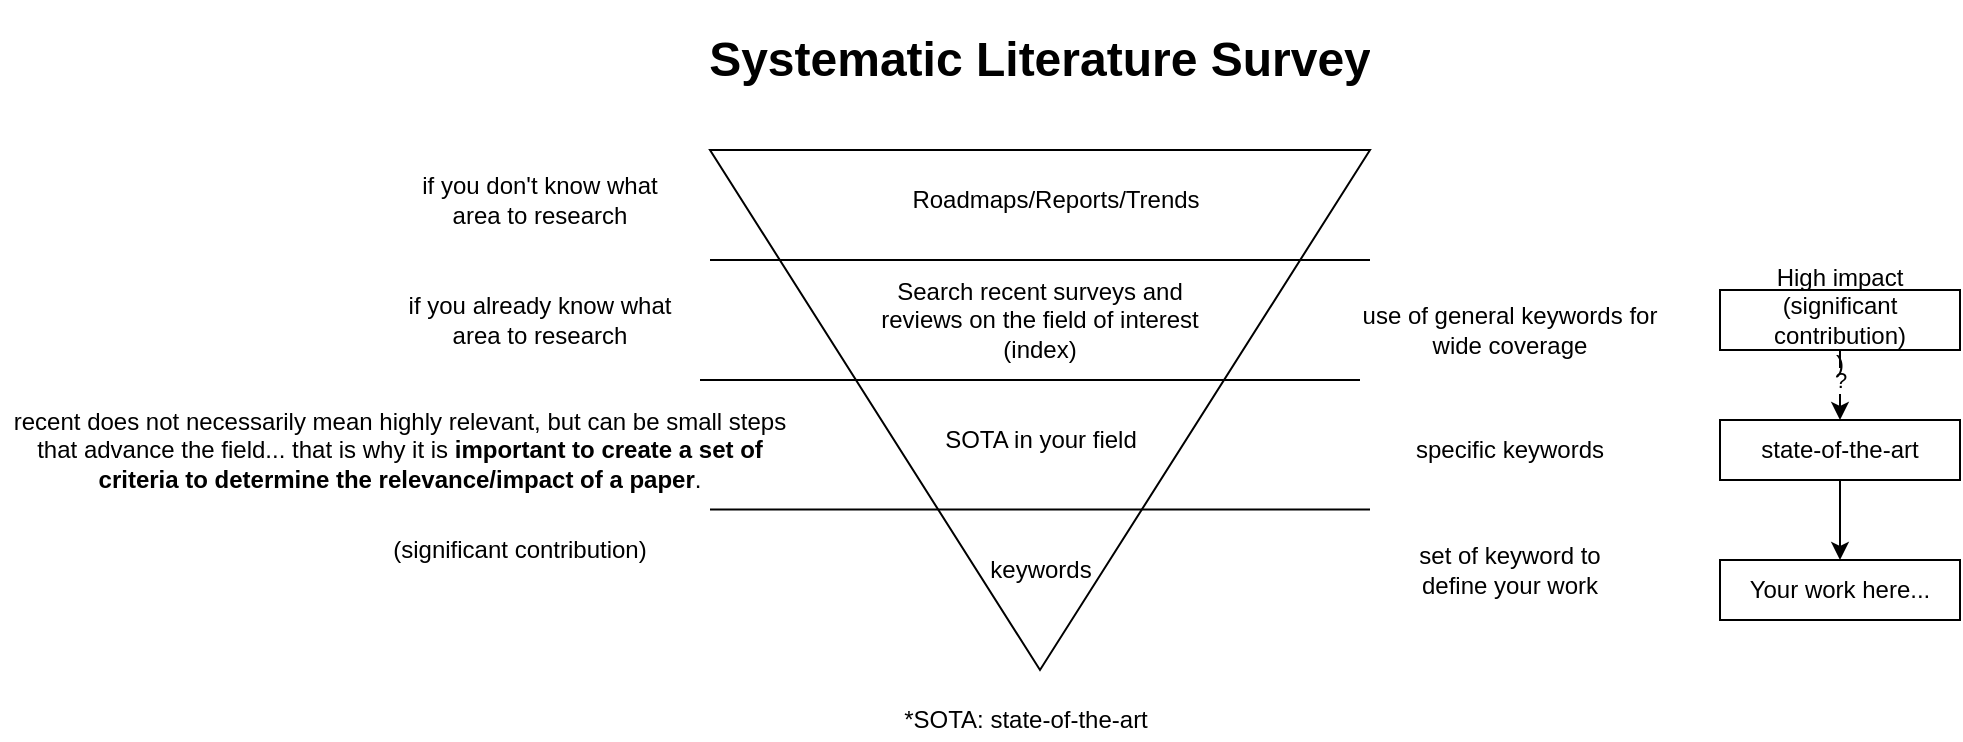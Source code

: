 <mxfile version="22.0.2" type="device" pages="3">
  <diagram name="survey" id="xp9A8CrxyL0JvtWBEd6w">
    <mxGraphModel dx="2385" dy="1422" grid="1" gridSize="10" guides="1" tooltips="1" connect="1" arrows="1" fold="1" page="1" pageScale="1" pageWidth="1500" pageHeight="1500" math="0" shadow="0">
      <root>
        <mxCell id="0" />
        <mxCell id="1" parent="0" />
        <mxCell id="G-DGeu1f-EQQg0QD-__t-1" value="&lt;h1&gt;Systematic Literature Survey&lt;/h1&gt;" style="text;html=1;strokeColor=none;fillColor=none;spacing=5;spacingTop=-20;whiteSpace=wrap;overflow=hidden;rounded=0;align=center;" vertex="1" parent="1">
          <mxGeometry x="500" y="40" width="400" height="40" as="geometry" />
        </mxCell>
        <mxCell id="G-DGeu1f-EQQg0QD-__t-2" value="" style="triangle;whiteSpace=wrap;html=1;rotation=90;" vertex="1" parent="1">
          <mxGeometry x="570" y="70" width="260" height="330" as="geometry" />
        </mxCell>
        <mxCell id="G-DGeu1f-EQQg0QD-__t-3" value="Search recent surveys and reviews on the field of interest (index)" style="text;html=1;strokeColor=none;fillColor=none;align=center;verticalAlign=middle;whiteSpace=wrap;rounded=0;" vertex="1" parent="1">
          <mxGeometry x="615" y="170" width="170" height="40" as="geometry" />
        </mxCell>
        <mxCell id="G-DGeu1f-EQQg0QD-__t-4" value="" style="endArrow=none;html=1;rounded=0;" edge="1" parent="1">
          <mxGeometry width="50" height="50" relative="1" as="geometry">
            <mxPoint x="530" y="220" as="sourcePoint" />
            <mxPoint x="860" y="220" as="targetPoint" />
          </mxGeometry>
        </mxCell>
        <mxCell id="G-DGeu1f-EQQg0QD-__t-5" value="SOTA in your field" style="text;html=1;strokeColor=none;fillColor=none;align=center;verticalAlign=middle;whiteSpace=wrap;rounded=0;" vertex="1" parent="1">
          <mxGeometry x="622.5" y="235" width="155" height="30" as="geometry" />
        </mxCell>
        <mxCell id="G-DGeu1f-EQQg0QD-__t-6" value="" style="endArrow=none;html=1;rounded=0;" edge="1" parent="1">
          <mxGeometry width="50" height="50" relative="1" as="geometry">
            <mxPoint x="535" y="284.8" as="sourcePoint" />
            <mxPoint x="865" y="284.8" as="targetPoint" />
          </mxGeometry>
        </mxCell>
        <mxCell id="G-DGeu1f-EQQg0QD-__t-7" value="keywords" style="text;html=1;strokeColor=none;fillColor=none;align=center;verticalAlign=middle;whiteSpace=wrap;rounded=0;" vertex="1" parent="1">
          <mxGeometry x="622.5" y="300" width="155" height="30" as="geometry" />
        </mxCell>
        <mxCell id="G-DGeu1f-EQQg0QD-__t-8" value="Roadmaps/Reports/Trends" style="text;html=1;strokeColor=none;fillColor=none;align=center;verticalAlign=middle;whiteSpace=wrap;rounded=0;" vertex="1" parent="1">
          <mxGeometry x="622.5" y="110" width="170" height="40" as="geometry" />
        </mxCell>
        <mxCell id="G-DGeu1f-EQQg0QD-__t-9" value="" style="endArrow=none;html=1;rounded=0;" edge="1" parent="1">
          <mxGeometry width="50" height="50" relative="1" as="geometry">
            <mxPoint x="535" y="160" as="sourcePoint" />
            <mxPoint x="865" y="160" as="targetPoint" />
          </mxGeometry>
        </mxCell>
        <mxCell id="G-DGeu1f-EQQg0QD-__t-10" value="if you don&#39;t know what area to research" style="text;html=1;strokeColor=none;fillColor=none;align=center;verticalAlign=middle;whiteSpace=wrap;rounded=0;" vertex="1" parent="1">
          <mxGeometry x="380" y="115" width="140" height="30" as="geometry" />
        </mxCell>
        <mxCell id="G-DGeu1f-EQQg0QD-__t-11" value="if you already know what area to research" style="text;html=1;strokeColor=none;fillColor=none;align=center;verticalAlign=middle;whiteSpace=wrap;rounded=0;" vertex="1" parent="1">
          <mxGeometry x="380" y="175" width="140" height="30" as="geometry" />
        </mxCell>
        <mxCell id="G-DGeu1f-EQQg0QD-__t-12" value="use of general keywords for wide coverage" style="text;html=1;strokeColor=none;fillColor=none;align=center;verticalAlign=middle;whiteSpace=wrap;rounded=0;" vertex="1" parent="1">
          <mxGeometry x="860" y="180" width="150" height="30" as="geometry" />
        </mxCell>
        <mxCell id="G-DGeu1f-EQQg0QD-__t-13" value="recent does not necessarily mean highly relevant, but can be small steps that advance the field... that is why it is &lt;b&gt;important to create a set of criteria to determine the relevance/impact of a paper&lt;/b&gt;." style="text;html=1;strokeColor=none;fillColor=none;align=center;verticalAlign=middle;whiteSpace=wrap;rounded=0;" vertex="1" parent="1">
          <mxGeometry x="180" y="240" width="400" height="30" as="geometry" />
        </mxCell>
        <mxCell id="G-DGeu1f-EQQg0QD-__t-14" style="edgeStyle=none;rounded=0;orthogonalLoop=1;jettySize=auto;html=1;exitX=0.5;exitY=1;exitDx=0;exitDy=0;entryX=0.5;entryY=0;entryDx=0;entryDy=0;" edge="1" parent="1" source="G-DGeu1f-EQQg0QD-__t-16" target="G-DGeu1f-EQQg0QD-__t-18">
          <mxGeometry relative="1" as="geometry" />
        </mxCell>
        <mxCell id="G-DGeu1f-EQQg0QD-__t-15" value="?" style="edgeLabel;html=1;align=center;verticalAlign=middle;resizable=0;points=[];" vertex="1" connectable="0" parent="G-DGeu1f-EQQg0QD-__t-14">
          <mxGeometry x="-0.472" y="-1" relative="1" as="geometry">
            <mxPoint x="1" y="6" as="offset" />
          </mxGeometry>
        </mxCell>
        <mxCell id="G-DGeu1f-EQQg0QD-__t-16" value="High impact&lt;br&gt;(significant contribution)&lt;br&gt;)" style="rounded=0;whiteSpace=wrap;html=1;strokeColor=default;fillColor=default;" vertex="1" parent="1">
          <mxGeometry x="1040" y="175" width="120" height="30" as="geometry" />
        </mxCell>
        <mxCell id="G-DGeu1f-EQQg0QD-__t-17" style="edgeStyle=none;rounded=0;orthogonalLoop=1;jettySize=auto;html=1;exitX=0.5;exitY=1;exitDx=0;exitDy=0;entryX=0.5;entryY=0;entryDx=0;entryDy=0;" edge="1" parent="1" source="G-DGeu1f-EQQg0QD-__t-18" target="G-DGeu1f-EQQg0QD-__t-19">
          <mxGeometry relative="1" as="geometry" />
        </mxCell>
        <mxCell id="G-DGeu1f-EQQg0QD-__t-18" value="state-of-the-art" style="rounded=0;whiteSpace=wrap;html=1;strokeColor=default;fillColor=default;" vertex="1" parent="1">
          <mxGeometry x="1040" y="240" width="120" height="30" as="geometry" />
        </mxCell>
        <mxCell id="G-DGeu1f-EQQg0QD-__t-19" value="Your work here..." style="rounded=0;whiteSpace=wrap;html=1;strokeColor=default;fillColor=default;" vertex="1" parent="1">
          <mxGeometry x="1040" y="310" width="120" height="30" as="geometry" />
        </mxCell>
        <mxCell id="G-DGeu1f-EQQg0QD-__t-20" value="specific keywords" style="text;html=1;strokeColor=none;fillColor=none;align=center;verticalAlign=middle;whiteSpace=wrap;rounded=0;" vertex="1" parent="1">
          <mxGeometry x="875" y="240" width="120" height="30" as="geometry" />
        </mxCell>
        <mxCell id="G-DGeu1f-EQQg0QD-__t-21" value="(significant contribution)" style="text;html=1;strokeColor=none;fillColor=none;align=center;verticalAlign=middle;whiteSpace=wrap;rounded=0;" vertex="1" parent="1">
          <mxGeometry x="370" y="290" width="140" height="30" as="geometry" />
        </mxCell>
        <mxCell id="G-DGeu1f-EQQg0QD-__t-22" value="*SOTA: state-of-the-art" style="text;html=1;strokeColor=none;fillColor=none;align=center;verticalAlign=middle;whiteSpace=wrap;rounded=0;" vertex="1" parent="1">
          <mxGeometry x="607.5" y="380" width="170" height="20" as="geometry" />
        </mxCell>
        <mxCell id="G-DGeu1f-EQQg0QD-__t-23" value="set of keyword to define your work" style="text;html=1;strokeColor=none;fillColor=none;align=center;verticalAlign=middle;whiteSpace=wrap;rounded=0;" vertex="1" parent="1">
          <mxGeometry x="875" y="300" width="120" height="30" as="geometry" />
        </mxCell>
      </root>
    </mxGraphModel>
  </diagram>
  <diagram id="XnfnQhvFI2ogUrldaDkP" name="review">
    <mxGraphModel dx="954" dy="569" grid="1" gridSize="10" guides="1" tooltips="1" connect="1" arrows="1" fold="1" page="1" pageScale="1" pageWidth="1500" pageHeight="1500" math="0" shadow="0">
      <root>
        <mxCell id="0" />
        <mxCell id="1" parent="0" />
        <mxCell id="LL1bFh3j8gPYqWK2_e8x-1" value="Contributions" style="whiteSpace=wrap;html=1;shape=partialRectangle;top=0;left=0;bottom=1;right=0;points=[[0,1],[1,1]];fillColor=none;align=center;verticalAlign=bottom;routingCenterY=0.5;snapToPoint=1;recursiveResize=0;autosize=1;treeFolding=1;treeMoving=1;newEdgeStyle={&quot;edgeStyle&quot;:&quot;entityRelationEdgeStyle&quot;,&quot;startArrow&quot;:&quot;none&quot;,&quot;endArrow&quot;:&quot;none&quot;,&quot;segment&quot;:10,&quot;curved&quot;:1};" vertex="1" parent="1">
          <mxGeometry x="299" y="240" width="110" height="30" as="geometry" />
        </mxCell>
        <mxCell id="LL1bFh3j8gPYqWK2_e8x-2" value="" style="edgeStyle=entityRelationEdgeStyle;startArrow=none;endArrow=none;segment=10;curved=1;rounded=0;strokeWidth=1;exitX=1;exitY=0.5;exitDx=0;exitDy=0;" edge="1" parent="1" source="LL1bFh3j8gPYqWK2_e8x-7" target="LL1bFh3j8gPYqWK2_e8x-1">
          <mxGeometry relative="1" as="geometry">
            <mxPoint x="279" y="270" as="sourcePoint" />
          </mxGeometry>
        </mxCell>
        <mxCell id="LL1bFh3j8gPYqWK2_e8x-3" value="Proposed approach" style="whiteSpace=wrap;html=1;shape=partialRectangle;top=0;left=0;bottom=1;right=0;points=[[0,1],[1,1]];fillColor=none;align=center;verticalAlign=bottom;routingCenterY=0.5;snapToPoint=1;recursiveResize=0;autosize=1;treeFolding=1;treeMoving=1;newEdgeStyle={&quot;edgeStyle&quot;:&quot;entityRelationEdgeStyle&quot;,&quot;startArrow&quot;:&quot;none&quot;,&quot;endArrow&quot;:&quot;none&quot;,&quot;segment&quot;:10,&quot;curved&quot;:1};" vertex="1" parent="1">
          <mxGeometry x="299" y="160" width="150" height="30" as="geometry" />
        </mxCell>
        <mxCell id="LL1bFh3j8gPYqWK2_e8x-4" value="" style="edgeStyle=entityRelationEdgeStyle;startArrow=none;endArrow=none;segment=10;curved=1;rounded=0;strokeWidth=1;exitX=1;exitY=0.5;exitDx=0;exitDy=0;" edge="1" parent="1" source="LL1bFh3j8gPYqWK2_e8x-7" target="LL1bFh3j8gPYqWK2_e8x-3">
          <mxGeometry relative="1" as="geometry">
            <mxPoint x="264" y="170" as="sourcePoint" />
          </mxGeometry>
        </mxCell>
        <mxCell id="LL1bFh3j8gPYqWK2_e8x-5" value="Method(s) for evaluating approach" style="whiteSpace=wrap;html=1;shape=partialRectangle;top=0;left=0;bottom=1;right=0;points=[[0,1],[1,1]];fillColor=none;align=center;verticalAlign=bottom;routingCenterY=0.5;snapToPoint=1;recursiveResize=0;autosize=1;treeFolding=1;treeMoving=1;newEdgeStyle={&quot;edgeStyle&quot;:&quot;entityRelationEdgeStyle&quot;,&quot;startArrow&quot;:&quot;none&quot;,&quot;endArrow&quot;:&quot;none&quot;,&quot;segment&quot;:10,&quot;curved&quot;:1};" vertex="1" parent="1">
          <mxGeometry x="299" y="204" width="218" height="26" as="geometry" />
        </mxCell>
        <mxCell id="LL1bFh3j8gPYqWK2_e8x-6" value="" style="edgeStyle=entityRelationEdgeStyle;startArrow=none;endArrow=none;segment=10;curved=1;rounded=0;strokeWidth=1;exitX=1;exitY=0.5;exitDx=0;exitDy=0;" edge="1" parent="1" source="LL1bFh3j8gPYqWK2_e8x-7" target="LL1bFh3j8gPYqWK2_e8x-5">
          <mxGeometry relative="1" as="geometry">
            <mxPoint x="259" y="210" as="sourcePoint" />
          </mxGeometry>
        </mxCell>
        <mxCell id="LL1bFh3j8gPYqWK2_e8x-7" value="paper review" style="ellipse;whiteSpace=wrap;html=1;align=center;newEdgeStyle={&quot;edgeStyle&quot;:&quot;entityRelationEdgeStyle&quot;,&quot;startArrow&quot;:&quot;none&quot;,&quot;endArrow&quot;:&quot;none&quot;,&quot;segment&quot;:10,&quot;curved&quot;:1};treeFolding=1;treeMoving=1;fillColor=none;" vertex="1" parent="1">
          <mxGeometry x="120" y="240" width="100" height="40" as="geometry" />
        </mxCell>
        <mxCell id="LL1bFh3j8gPYqWK2_e8x-8" value="Personal notes" style="whiteSpace=wrap;html=1;shape=partialRectangle;top=0;left=0;bottom=1;right=0;points=[[0,1],[1,1]];fillColor=none;align=center;verticalAlign=bottom;routingCenterY=0.5;snapToPoint=1;recursiveResize=0;autosize=1;treeFolding=1;treeMoving=1;newEdgeStyle={&quot;edgeStyle&quot;:&quot;entityRelationEdgeStyle&quot;,&quot;startArrow&quot;:&quot;none&quot;,&quot;endArrow&quot;:&quot;none&quot;,&quot;segment&quot;:10,&quot;curved&quot;:1};" vertex="1" parent="1">
          <mxGeometry x="299" y="460" width="120" height="30" as="geometry" />
        </mxCell>
        <mxCell id="LL1bFh3j8gPYqWK2_e8x-9" value="" style="edgeStyle=entityRelationEdgeStyle;startArrow=none;endArrow=none;segment=10;curved=1;rounded=0;strokeWidth=1;exitX=1;exitY=0.5;exitDx=0;exitDy=0;" edge="1" parent="1" source="LL1bFh3j8gPYqWK2_e8x-7" target="LL1bFh3j8gPYqWK2_e8x-8">
          <mxGeometry relative="1" as="geometry">
            <mxPoint x="219" y="390" as="sourcePoint" />
          </mxGeometry>
        </mxCell>
        <mxCell id="LL1bFh3j8gPYqWK2_e8x-10" value="Relevance" style="whiteSpace=wrap;html=1;shape=partialRectangle;top=0;left=0;bottom=1;right=0;points=[[0,1],[1,1]];fillColor=none;align=center;verticalAlign=bottom;routingCenterY=0.5;snapToPoint=1;recursiveResize=0;autosize=1;treeFolding=1;treeMoving=1;newEdgeStyle={&quot;edgeStyle&quot;:&quot;entityRelationEdgeStyle&quot;,&quot;startArrow&quot;:&quot;none&quot;,&quot;endArrow&quot;:&quot;none&quot;,&quot;segment&quot;:10,&quot;curved&quot;:1};" vertex="1" parent="1">
          <mxGeometry x="479" y="400" width="100" height="30" as="geometry" />
        </mxCell>
        <mxCell id="LL1bFh3j8gPYqWK2_e8x-11" value="" style="edgeStyle=entityRelationEdgeStyle;startArrow=none;endArrow=none;segment=10;curved=1;rounded=0;strokeWidth=1;exitX=1;exitY=1;exitDx=0;exitDy=0;" edge="1" parent="1" source="LL1bFh3j8gPYqWK2_e8x-8" target="LL1bFh3j8gPYqWK2_e8x-10">
          <mxGeometry relative="1" as="geometry">
            <mxPoint x="419" y="470" as="sourcePoint" />
          </mxGeometry>
        </mxCell>
        <mxCell id="LL1bFh3j8gPYqWK2_e8x-12" value="Benefits" style="whiteSpace=wrap;html=1;shape=partialRectangle;top=0;left=0;bottom=1;right=0;points=[[0,1],[1,1]];fillColor=none;align=center;verticalAlign=bottom;routingCenterY=0.5;snapToPoint=1;recursiveResize=0;autosize=1;treeFolding=1;treeMoving=1;newEdgeStyle={&quot;edgeStyle&quot;:&quot;entityRelationEdgeStyle&quot;,&quot;startArrow&quot;:&quot;none&quot;,&quot;endArrow&quot;:&quot;none&quot;,&quot;segment&quot;:10,&quot;curved&quot;:1};" vertex="1" parent="1">
          <mxGeometry x="479" y="440" width="80" height="30" as="geometry" />
        </mxCell>
        <mxCell id="LL1bFh3j8gPYqWK2_e8x-13" value="" style="edgeStyle=entityRelationEdgeStyle;startArrow=none;endArrow=none;segment=10;curved=1;rounded=0;strokeWidth=1;exitX=1;exitY=1;exitDx=0;exitDy=0;" edge="1" parent="1" source="LL1bFh3j8gPYqWK2_e8x-8" target="LL1bFh3j8gPYqWK2_e8x-12">
          <mxGeometry relative="1" as="geometry">
            <mxPoint x="409" y="440" as="sourcePoint" />
          </mxGeometry>
        </mxCell>
        <mxCell id="LL1bFh3j8gPYqWK2_e8x-14" value="Discussion compared to other methods" style="whiteSpace=wrap;html=1;shape=partialRectangle;top=0;left=0;bottom=1;right=0;points=[[0,1],[1,1]];fillColor=none;align=center;verticalAlign=bottom;routingCenterY=0.5;snapToPoint=1;recursiveResize=0;autosize=1;treeFolding=1;treeMoving=1;newEdgeStyle={&quot;edgeStyle&quot;:&quot;entityRelationEdgeStyle&quot;,&quot;startArrow&quot;:&quot;none&quot;,&quot;endArrow&quot;:&quot;none&quot;,&quot;segment&quot;:10,&quot;curved&quot;:1};" vertex="1" parent="1">
          <mxGeometry x="479" y="480" width="250" height="23" as="geometry" />
        </mxCell>
        <mxCell id="LL1bFh3j8gPYqWK2_e8x-15" value="" style="edgeStyle=entityRelationEdgeStyle;startArrow=none;endArrow=none;segment=10;curved=1;rounded=0;strokeWidth=1;exitX=1;exitY=1;exitDx=0;exitDy=0;" edge="1" parent="1" source="LL1bFh3j8gPYqWK2_e8x-8" target="LL1bFh3j8gPYqWK2_e8x-14">
          <mxGeometry relative="1" as="geometry">
            <mxPoint x="439" y="540" as="sourcePoint" />
          </mxGeometry>
        </mxCell>
        <mxCell id="LL1bFh3j8gPYqWK2_e8x-16" value="Open-ended research questions" style="whiteSpace=wrap;html=1;shape=partialRectangle;top=0;left=0;bottom=1;right=0;points=[[0,1],[1,1]];fillColor=none;align=center;verticalAlign=bottom;routingCenterY=0.5;snapToPoint=1;recursiveResize=0;autosize=1;treeFolding=1;treeMoving=1;newEdgeStyle={&quot;edgeStyle&quot;:&quot;entityRelationEdgeStyle&quot;,&quot;startArrow&quot;:&quot;none&quot;,&quot;endArrow&quot;:&quot;none&quot;,&quot;segment&quot;:10,&quot;curved&quot;:1};" vertex="1" parent="1">
          <mxGeometry x="479" y="510" width="210" height="30" as="geometry" />
        </mxCell>
        <mxCell id="LL1bFh3j8gPYqWK2_e8x-17" value="" style="edgeStyle=entityRelationEdgeStyle;startArrow=none;endArrow=none;segment=10;curved=1;rounded=0;strokeWidth=1;exitX=1;exitY=1;exitDx=0;exitDy=0;" edge="1" parent="1" source="LL1bFh3j8gPYqWK2_e8x-8" target="LL1bFh3j8gPYqWK2_e8x-16">
          <mxGeometry relative="1" as="geometry">
            <mxPoint x="439" y="560" as="sourcePoint" />
          </mxGeometry>
        </mxCell>
        <mxCell id="LL1bFh3j8gPYqWK2_e8x-18" value="Keywords" style="whiteSpace=wrap;html=1;shape=partialRectangle;top=0;left=0;bottom=1;right=0;points=[[0,1],[1,1]];fillColor=none;align=center;verticalAlign=bottom;routingCenterY=0.5;snapToPoint=1;recursiveResize=0;autosize=1;treeFolding=1;treeMoving=1;newEdgeStyle={&quot;edgeStyle&quot;:&quot;entityRelationEdgeStyle&quot;,&quot;startArrow&quot;:&quot;none&quot;,&quot;endArrow&quot;:&quot;none&quot;,&quot;segment&quot;:10,&quot;curved&quot;:1};" vertex="1" parent="1">
          <mxGeometry x="299" y="80" width="90" height="30" as="geometry" />
        </mxCell>
        <mxCell id="LL1bFh3j8gPYqWK2_e8x-19" value="" style="edgeStyle=entityRelationEdgeStyle;startArrow=none;endArrow=none;segment=10;curved=1;rounded=0;strokeWidth=1;exitX=1;exitY=0.5;exitDx=0;exitDy=0;" edge="1" parent="1" source="LL1bFh3j8gPYqWK2_e8x-7" target="LL1bFh3j8gPYqWK2_e8x-18">
          <mxGeometry relative="1" as="geometry">
            <mxPoint x="259" y="170" as="sourcePoint" />
          </mxGeometry>
        </mxCell>
        <mxCell id="LL1bFh3j8gPYqWK2_e8x-20" value="Abstract" style="whiteSpace=wrap;html=1;shape=partialRectangle;top=0;left=0;bottom=1;right=0;points=[[0,1],[1,1]];fillColor=none;align=center;verticalAlign=bottom;routingCenterY=0.5;snapToPoint=1;recursiveResize=0;autosize=1;treeFolding=1;treeMoving=1;newEdgeStyle={&quot;edgeStyle&quot;:&quot;entityRelationEdgeStyle&quot;,&quot;startArrow&quot;:&quot;none&quot;,&quot;endArrow&quot;:&quot;none&quot;,&quot;segment&quot;:10,&quot;curved&quot;:1};" vertex="1" parent="1">
          <mxGeometry x="299" y="120" width="80" height="30" as="geometry" />
        </mxCell>
        <mxCell id="LL1bFh3j8gPYqWK2_e8x-21" value="" style="edgeStyle=entityRelationEdgeStyle;startArrow=none;endArrow=none;segment=10;curved=1;rounded=0;strokeWidth=1;exitX=1;exitY=0.5;exitDx=0;exitDy=0;" edge="1" parent="1" source="LL1bFh3j8gPYqWK2_e8x-7" target="LL1bFh3j8gPYqWK2_e8x-20">
          <mxGeometry relative="1" as="geometry">
            <mxPoint x="419" y="150" as="sourcePoint" />
          </mxGeometry>
        </mxCell>
        <mxCell id="LL1bFh3j8gPYqWK2_e8x-22" value="Challenges (in the scope of work)" style="whiteSpace=wrap;html=1;shape=partialRectangle;top=0;left=0;bottom=1;right=0;points=[[0,1],[1,1]];fillColor=none;align=center;verticalAlign=bottom;routingCenterY=0.5;snapToPoint=1;recursiveResize=0;autosize=1;treeFolding=1;treeMoving=1;newEdgeStyle={&quot;edgeStyle&quot;:&quot;entityRelationEdgeStyle&quot;,&quot;startArrow&quot;:&quot;none&quot;,&quot;endArrow&quot;:&quot;none&quot;,&quot;segment&quot;:10,&quot;curved&quot;:1};" vertex="1" parent="1">
          <mxGeometry x="299" y="360" width="220" height="30" as="geometry" />
        </mxCell>
        <mxCell id="LL1bFh3j8gPYqWK2_e8x-23" value="" style="edgeStyle=entityRelationEdgeStyle;startArrow=none;endArrow=none;segment=10;curved=1;rounded=0;exitX=1;exitY=0.5;exitDx=0;exitDy=0;" edge="1" parent="1" source="LL1bFh3j8gPYqWK2_e8x-7" target="LL1bFh3j8gPYqWK2_e8x-22">
          <mxGeometry relative="1" as="geometry">
            <mxPoint x="289" y="380" as="sourcePoint" />
          </mxGeometry>
        </mxCell>
        <mxCell id="LL1bFh3j8gPYqWK2_e8x-24" value="Authors" style="whiteSpace=wrap;html=1;shape=partialRectangle;top=0;left=0;bottom=1;right=0;points=[[0,1],[1,1]];fillColor=none;align=center;verticalAlign=bottom;routingCenterY=0.5;snapToPoint=1;recursiveResize=0;autosize=1;treeFolding=1;treeMoving=1;newEdgeStyle={&quot;edgeStyle&quot;:&quot;entityRelationEdgeStyle&quot;,&quot;startArrow&quot;:&quot;none&quot;,&quot;endArrow&quot;:&quot;none&quot;,&quot;segment&quot;:10,&quot;curved&quot;:1};" vertex="1" parent="1">
          <mxGeometry x="299" y="40" width="80" height="30" as="geometry" />
        </mxCell>
        <mxCell id="LL1bFh3j8gPYqWK2_e8x-25" value="" style="edgeStyle=entityRelationEdgeStyle;startArrow=none;endArrow=none;segment=10;curved=1;rounded=0;exitX=1;exitY=0.5;exitDx=0;exitDy=0;" edge="1" parent="1" source="LL1bFh3j8gPYqWK2_e8x-7" target="LL1bFh3j8gPYqWK2_e8x-24">
          <mxGeometry relative="1" as="geometry">
            <mxPoint x="180" y="90" as="sourcePoint" />
          </mxGeometry>
        </mxCell>
        <mxCell id="LL1bFh3j8gPYqWK2_e8x-26" value="Conclusions" style="whiteSpace=wrap;html=1;shape=partialRectangle;top=0;left=0;bottom=1;right=0;points=[[0,1],[1,1]];fillColor=none;align=center;verticalAlign=bottom;routingCenterY=0.5;snapToPoint=1;recursiveResize=0;autosize=1;treeFolding=1;treeMoving=1;newEdgeStyle={&quot;edgeStyle&quot;:&quot;entityRelationEdgeStyle&quot;,&quot;startArrow&quot;:&quot;none&quot;,&quot;endArrow&quot;:&quot;none&quot;,&quot;segment&quot;:10,&quot;curved&quot;:1};" vertex="1" parent="1">
          <mxGeometry x="299" y="280" width="110" height="30" as="geometry" />
        </mxCell>
        <mxCell id="LL1bFh3j8gPYqWK2_e8x-27" value="" style="edgeStyle=entityRelationEdgeStyle;startArrow=none;endArrow=none;segment=10;curved=1;rounded=0;exitX=1;exitY=0.5;exitDx=0;exitDy=0;" edge="1" parent="1" source="LL1bFh3j8gPYqWK2_e8x-7" target="LL1bFh3j8gPYqWK2_e8x-26">
          <mxGeometry relative="1" as="geometry">
            <mxPoint x="339" y="360" as="sourcePoint" />
          </mxGeometry>
        </mxCell>
        <mxCell id="LL1bFh3j8gPYqWK2_e8x-28" value="Results" style="whiteSpace=wrap;html=1;shape=partialRectangle;top=0;left=0;bottom=1;right=0;points=[[0,1],[1,1]];fillColor=none;align=center;verticalAlign=bottom;routingCenterY=0.5;snapToPoint=1;recursiveResize=0;autosize=1;treeFolding=1;treeMoving=1;newEdgeStyle={&quot;edgeStyle&quot;:&quot;entityRelationEdgeStyle&quot;,&quot;startArrow&quot;:&quot;none&quot;,&quot;endArrow&quot;:&quot;none&quot;,&quot;segment&quot;:10,&quot;curved&quot;:1};" vertex="1" parent="1">
          <mxGeometry x="299" y="320" width="80" height="30" as="geometry" />
        </mxCell>
        <mxCell id="LL1bFh3j8gPYqWK2_e8x-29" value="" style="edgeStyle=entityRelationEdgeStyle;startArrow=none;endArrow=none;segment=10;curved=1;rounded=0;exitX=1;exitY=0.5;exitDx=0;exitDy=0;" edge="1" parent="1" source="LL1bFh3j8gPYqWK2_e8x-7" target="LL1bFh3j8gPYqWK2_e8x-28">
          <mxGeometry relative="1" as="geometry">
            <mxPoint x="264" y="360" as="sourcePoint" />
          </mxGeometry>
        </mxCell>
      </root>
    </mxGraphModel>
  </diagram>
  <diagram id="usF3ZsrVSoV_-3AiDuW_" name="sources">
    <mxGraphModel dx="2385" dy="1422" grid="1" gridSize="10" guides="1" tooltips="1" connect="1" arrows="1" fold="1" page="1" pageScale="1" pageWidth="1500" pageHeight="1500" math="0" shadow="0">
      <root>
        <mxCell id="0" />
        <mxCell id="1" parent="0" />
        <mxCell id="kLO0no3BwxKrlt-lrgsu-1" style="edgeStyle=none;rounded=0;orthogonalLoop=1;jettySize=auto;html=1;exitX=0.5;exitY=1;exitDx=0;exitDy=0;entryX=0.5;entryY=0;entryDx=0;entryDy=0;" edge="1" parent="1" source="kLO0no3BwxKrlt-lrgsu-3" target="kLO0no3BwxKrlt-lrgsu-4">
          <mxGeometry relative="1" as="geometry" />
        </mxCell>
        <mxCell id="kLO0no3BwxKrlt-lrgsu-2" style="edgeStyle=none;rounded=0;orthogonalLoop=1;jettySize=auto;html=1;exitX=0.5;exitY=1;exitDx=0;exitDy=0;entryX=0.5;entryY=0;entryDx=0;entryDy=0;" edge="1" parent="1" source="kLO0no3BwxKrlt-lrgsu-3" target="kLO0no3BwxKrlt-lrgsu-5">
          <mxGeometry relative="1" as="geometry" />
        </mxCell>
        <mxCell id="kLO0no3BwxKrlt-lrgsu-3" value="Sources" style="text;html=1;strokeColor=none;fillColor=none;align=center;verticalAlign=middle;whiteSpace=wrap;rounded=0;" vertex="1" parent="1">
          <mxGeometry x="270" y="100" width="60" height="30" as="geometry" />
        </mxCell>
        <mxCell id="kLO0no3BwxKrlt-lrgsu-4" value="Journals" style="rounded=0;whiteSpace=wrap;html=1;strokeColor=default;fillColor=default;" vertex="1" parent="1">
          <mxGeometry x="200" y="170" width="70" height="30" as="geometry" />
        </mxCell>
        <mxCell id="kLO0no3BwxKrlt-lrgsu-5" value="Conferences&lt;br&gt;proceedings." style="rounded=0;whiteSpace=wrap;html=1;strokeColor=default;fillColor=default;" vertex="1" parent="1">
          <mxGeometry x="290" y="170" width="97.5" height="40" as="geometry" />
        </mxCell>
      </root>
    </mxGraphModel>
  </diagram>
</mxfile>
